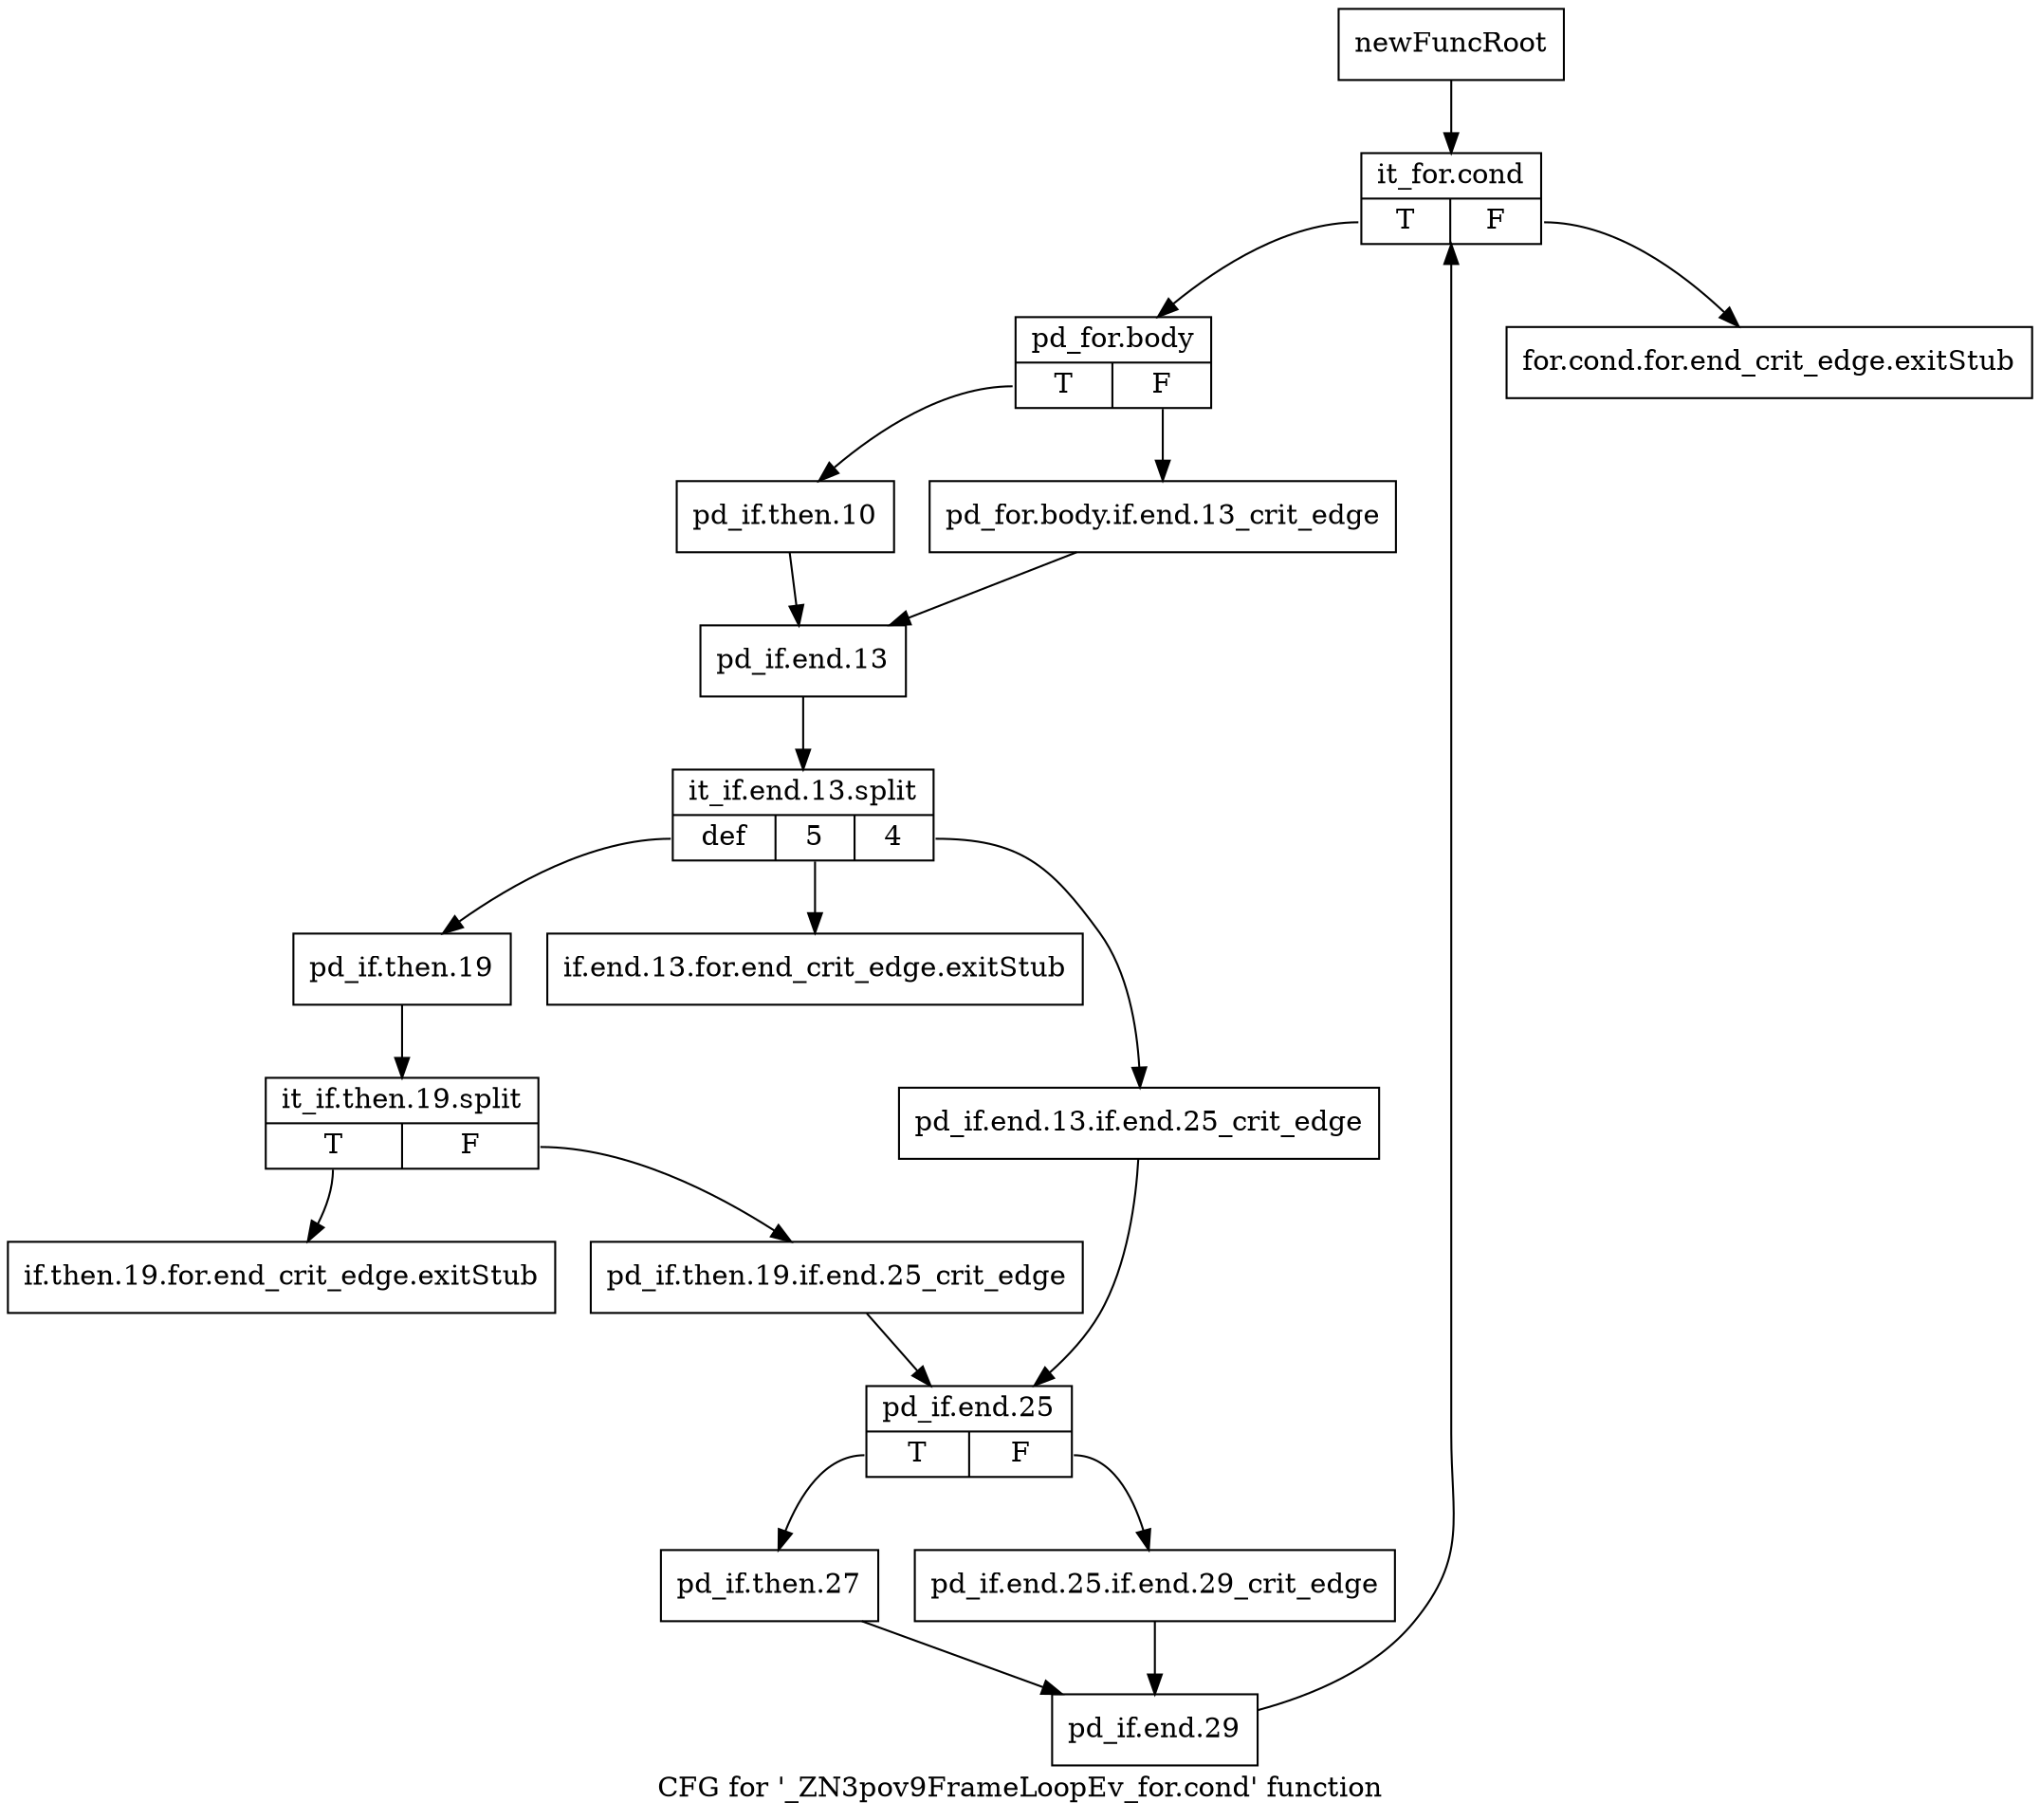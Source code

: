 digraph "CFG for '_ZN3pov9FrameLoopEv_for.cond' function" {
	label="CFG for '_ZN3pov9FrameLoopEv_for.cond' function";

	Node0x2b8c6f0 [shape=record,label="{newFuncRoot}"];
	Node0x2b8c6f0 -> Node0x2b8c830;
	Node0x2b8c740 [shape=record,label="{for.cond.for.end_crit_edge.exitStub}"];
	Node0x2b8c790 [shape=record,label="{if.end.13.for.end_crit_edge.exitStub}"];
	Node0x2b8c7e0 [shape=record,label="{if.then.19.for.end_crit_edge.exitStub}"];
	Node0x2b8c830 [shape=record,label="{it_for.cond|{<s0>T|<s1>F}}"];
	Node0x2b8c830:s0 -> Node0x2b8c880;
	Node0x2b8c830:s1 -> Node0x2b8c740;
	Node0x2b8c880 [shape=record,label="{pd_for.body|{<s0>T|<s1>F}}"];
	Node0x2b8c880:s0 -> Node0x2b8c920;
	Node0x2b8c880:s1 -> Node0x2b8c8d0;
	Node0x2b8c8d0 [shape=record,label="{pd_for.body.if.end.13_crit_edge}"];
	Node0x2b8c8d0 -> Node0x2b8c970;
	Node0x2b8c920 [shape=record,label="{pd_if.then.10}"];
	Node0x2b8c920 -> Node0x2b8c970;
	Node0x2b8c970 [shape=record,label="{pd_if.end.13}"];
	Node0x2b8c970 -> Node0x399da30;
	Node0x399da30 [shape=record,label="{it_if.end.13.split|{<s0>def|<s1>5|<s2>4}}"];
	Node0x399da30:s0 -> Node0x2b8ca10;
	Node0x399da30:s1 -> Node0x2b8c790;
	Node0x399da30:s2 -> Node0x2b8c9c0;
	Node0x2b8c9c0 [shape=record,label="{pd_if.end.13.if.end.25_crit_edge}"];
	Node0x2b8c9c0 -> Node0x2b8cab0;
	Node0x2b8ca10 [shape=record,label="{pd_if.then.19}"];
	Node0x2b8ca10 -> Node0x399a990;
	Node0x399a990 [shape=record,label="{it_if.then.19.split|{<s0>T|<s1>F}}"];
	Node0x399a990:s0 -> Node0x2b8c7e0;
	Node0x399a990:s1 -> Node0x2b8ca60;
	Node0x2b8ca60 [shape=record,label="{pd_if.then.19.if.end.25_crit_edge}"];
	Node0x2b8ca60 -> Node0x2b8cab0;
	Node0x2b8cab0 [shape=record,label="{pd_if.end.25|{<s0>T|<s1>F}}"];
	Node0x2b8cab0:s0 -> Node0x2b8cb50;
	Node0x2b8cab0:s1 -> Node0x2b8cb00;
	Node0x2b8cb00 [shape=record,label="{pd_if.end.25.if.end.29_crit_edge}"];
	Node0x2b8cb00 -> Node0x2b8cba0;
	Node0x2b8cb50 [shape=record,label="{pd_if.then.27}"];
	Node0x2b8cb50 -> Node0x2b8cba0;
	Node0x2b8cba0 [shape=record,label="{pd_if.end.29}"];
	Node0x2b8cba0 -> Node0x2b8c830;
}

